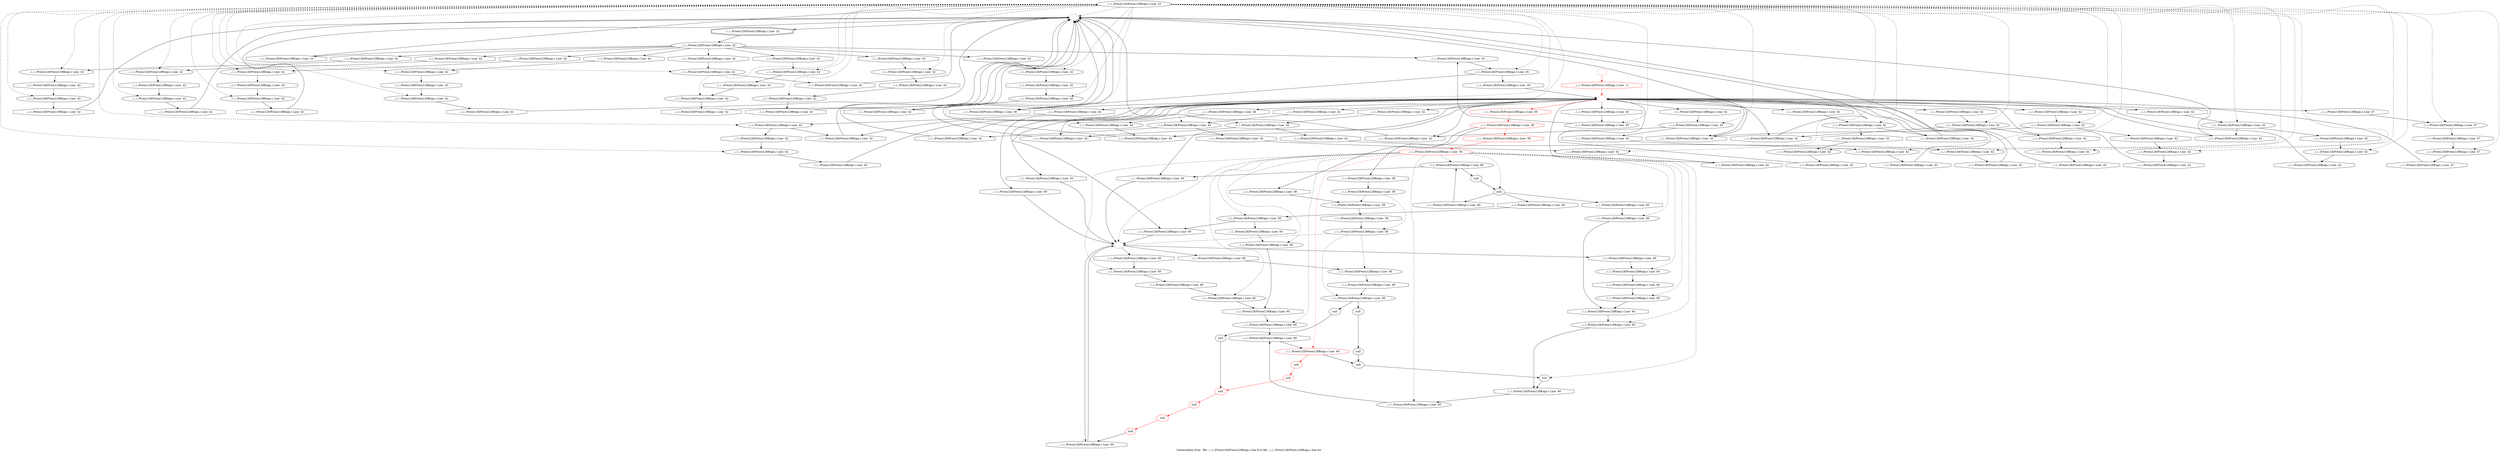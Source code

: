 digraph "Vulnerability from 'file ../../../Preon128/Preon128B/api.c line 8 to file ../../../Preon128/Preon128B/api.c line 64 '  "{
label="Vulnerability from  'file ../../../Preon128/Preon128B/api.c line 8 to file ../../../Preon128/Preon128B/api.c line 64 ' ";
node_2668[shape=ellipse,style=solid,label="../../../Preon128/Preon128B/api.c Line  23"]
node_2665[shape=ellipse,style=dashed,label=""]
"node_2668"->"node_2665" [style=dashed]
node_2726[shape=ellipse,style=solid,label="../../../Preon128/Preon128B/api.c Line  42"]
"node_2668"->"node_2726" [style=dashed]
node_2728[shape=ellipse,style=solid,label="../../../Preon128/Preon128B/api.c Line  42"]
"node_2668"->"node_2728" [style=dashed]
node_2679[shape=ellipse,style=solid,label="../../../Preon128/Preon128B/api.c Line  42"]
"node_2668"->"node_2679" [style=dashed]
node_2730[shape=ellipse,style=solid,label="../../../Preon128/Preon128B/api.c Line  42"]
"node_2668"->"node_2730" [style=dashed]
node_2692[shape=ellipse,style=solid,label="../../../Preon128/Preon128B/api.c Line  42"]
"node_2668"->"node_2692" [style=dashed]
node_2690[shape=ellipse,style=solid,label="../../../Preon128/Preon128B/api.c Line  42"]
"node_2668"->"node_2690" [style=dashed]
node_2735[shape=ellipse,style=solid,label="../../../Preon128/Preon128B/api.c Line  42"]
"node_2668"->"node_2735" [style=dashed]
node_2737[shape=ellipse,style=solid,label="../../../Preon128/Preon128B/api.c Line  42"]
"node_2668"->"node_2737" [style=dashed]
node_2717[shape=ellipse,style=solid,label="../../../Preon128/Preon128B/api.c Line  42"]
"node_2668"->"node_2717" [style=dashed]
node_2739[shape=ellipse,style=solid,label="../../../Preon128/Preon128B/api.c Line  42"]
"node_2668"->"node_2739" [style=dashed]
node_2768[shape=ellipse,style=solid,label="../../../Preon128/Preon128B/api.c Line  47"]
"node_2668"->"node_2768" [style=dashed]
node_2724[shape=ellipse,style=solid,label="../../../Preon128/Preon128B/api.c Line  42"]
"node_2668"->"node_2724" [style=dashed]
node_2741[shape=ellipse,style=solid,label="../../../Preon128/Preon128B/api.c Line  42"]
"node_2668"->"node_2741" [style=dashed]
node_2706[shape=ellipse,style=solid,label="../../../Preon128/Preon128B/api.c Line  42"]
"node_2668"->"node_2706" [style=dashed]
node_2681[shape=ellipse,style=solid,label="../../../Preon128/Preon128B/api.c Line  42"]
"node_2668"->"node_2681" [style=dashed]
node_2713[shape=ellipse,style=solid,label="../../../Preon128/Preon128B/api.c Line  42"]
"node_2668"->"node_2713" [style=dashed]
node_2766[shape=ellipse,style=solid,label="../../../Preon128/Preon128B/api.c Line  47"]
"node_2668"->"node_2766" [style=dashed]
node_2683[shape=ellipse,style=solid,label="../../../Preon128/Preon128B/api.c Line  42"]
"node_2668"->"node_2683" [style=dashed]
node_2708[shape=ellipse,style=solid,label="../../../Preon128/Preon128B/api.c Line  42"]
"node_2668"->"node_2708" [style=dashed]
node_2694[shape=ellipse,style=solid,label="../../../Preon128/Preon128B/api.c Line  42"]
"node_2668"->"node_2694" [style=dashed]
node_2715[shape=ellipse,style=solid,label="../../../Preon128/Preon128B/api.c Line  42"]
"node_2668"->"node_2715" [style=dashed]
node_2685[shape=ellipse,style=solid,label="../../../Preon128/Preon128B/api.c Line  42"]
"node_2668"->"node_2685" [style=dashed]
node_2696[shape=ellipse,style=solid,label="../../../Preon128/Preon128B/api.c Line  42"]
"node_2668"->"node_2696" [style=dashed]
node_2760[shape=ellipse,style=solid,label="../../../Preon128/Preon128B/api.c Line  45"]
"node_2668"->"node_2760" [style=dashed]
node_2746[shape=ellipse,style=solid,label="../../../Preon128/Preon128B/api.c Line  42"]
"node_2668"->"node_2746" [style=dashed]
node_2748[shape=ellipse,style=solid,label="../../../Preon128/Preon128B/api.c Line  42"]
"node_2668"->"node_2748" [style=dashed]
node_2674[shape=ellipse,style=solid,label="../../../Preon128/Preon128B/api.c Line  42"]
"node_2668"->"node_2674" [style=dashed]
node_2750[shape=ellipse,style=solid,label="../../../Preon128/Preon128B/api.c Line  42"]
"node_2668"->"node_2750" [style=dashed]
node_2672[shape=ellipse,style=solid,label="../../../Preon128/Preon128B/api.c Line  42"]
"node_2668"->"node_2672" [style=dashed]
node_2752[shape=ellipse,style=solid,label="../../../Preon128/Preon128B/api.c Line  42"]
"node_2668"->"node_2752" [style=dashed]
node_2719[shape=ellipse,style=solid,label="../../../Preon128/Preon128B/api.c Line  42"]
"node_2668"->"node_2719" [style=dashed]
node_2701[shape=ellipse,style=solid,label="../../../Preon128/Preon128B/api.c Line  42"]
"node_2668"->"node_2701" [style=dashed]
node_2670[shape=ellipse,style=solid,label="../../../Preon128/Preon128B/api.c Line  42"]
"node_2668"->"node_2670" [style=dashed]
node_2703[shape=ellipse,style=solid,label="../../../Preon128/Preon128B/api.c Line  42"]
"node_2668"->"node_2703" [style=dashed]
node_2757[shape=ellipse,style=solid,label="../../../Preon128/Preon128B/api.c Line  44"]
"node_2668"->"node_2757" [style=dashed]
node_2762[shape=ellipse,style=solid,label="../../../Preon128/Preon128B/api.c Line  45"]
"node_2668"->"node_2762" [style=dashed]
node_2667[shape=doubleoctagon,style=solid,label="../../../Preon128/Preon128B/api.c Line  22"]
node_2666[shape=ellipse,style=solid,label="../../../Preon128/Preon128B/api.c Line  22"]
"node_2667"->"node_2666"
node_2702[shape=octagon,style=solid,label="../../../Preon128/Preon128B/api.c Line  42"]
"node_2666"->"node_2702"
node_2680[shape=octagon,style=solid,label="../../../Preon128/Preon128B/api.c Line  42"]
"node_2666"->"node_2680"
node_2736[shape=octagon,style=solid,label="../../../Preon128/Preon128B/api.c Line  42"]
"node_2666"->"node_2736"
node_2714[shape=octagon,style=solid,label="../../../Preon128/Preon128B/api.c Line  42"]
"node_2666"->"node_2714"
node_2725[shape=octagon,style=solid,label="../../../Preon128/Preon128B/api.c Line  42"]
"node_2666"->"node_2725"
node_2669[shape=octagon,style=solid,label="../../../Preon128/Preon128B/api.c Line  23"]
"node_2666"->"node_2669"
node_2747[shape=octagon,style=solid,label="../../../Preon128/Preon128B/api.c Line  42"]
"node_2666"->"node_2747"
node_2691[shape=octagon,style=solid,label="../../../Preon128/Preon128B/api.c Line  42"]
"node_2666"->"node_2691"
node_2671[shape=octagon,style=solid,label="../../../Preon128/Preon128B/api.c Line  42"]
"node_2666"->"node_2671"
node_2763[shape=octagon,style=solid,label="../../../Preon128/Preon128B/api.c Line  45"]
"node_2666"->"node_2763"
"node_2665"->"node_2667"
node_2664[shape=octagon,style=solid,label="../../../Preon128/Preon128B/api.c Line  11", color=red]
node_2663[shape=ellipse,style=dashed,label="", color=red]
"node_2664"->"node_2663" [color=red]
node_2729[shape=octagon,style=solid,label="../../../Preon128/Preon128B/api.c Line  42"]
"node_2663"->"node_2729"
node_2699[shape=octagon,style=solid,label="../../../Preon128/Preon128B/api.c Line  42"]
"node_2663"->"node_2699"
node_2733[shape=octagon,style=solid,label="../../../Preon128/Preon128B/api.c Line  42"]
"node_2663"->"node_2733"
node_2740[shape=octagon,style=solid,label="../../../Preon128/Preon128B/api.c Line  42"]
"node_2663"->"node_2740"
node_2800[shape=octagon,style=solid,label="../../../Preon128/Preon128B/api.c Line  60"]
"node_2663"->"node_2800"
node_2718[shape=octagon,style=solid,label="../../../Preon128/Preon128B/api.c Line  42"]
"node_2663"->"node_2718"
node_2771[shape=octagon,style=solid,label="../../../Preon128/Preon128B/api.c Line  56", color=red]
"node_2663"->"node_2771" [color=red]
node_2688[shape=octagon,style=solid,label="../../../Preon128/Preon128B/api.c Line  42"]
"node_2663"->"node_2688"
node_2722[shape=octagon,style=solid,label="../../../Preon128/Preon128B/api.c Line  42"]
"node_2663"->"node_2722"
node_2707[shape=octagon,style=solid,label="../../../Preon128/Preon128B/api.c Line  42"]
"node_2663"->"node_2707"
node_2758[shape=octagon,style=solid,label="../../../Preon128/Preon128B/api.c Line  44"]
"node_2663"->"node_2758"
node_2759[shape=octagon,style=solid,label="../../../Preon128/Preon128B/api.c Line  44"]
"node_2663"->"node_2759"
node_2767[shape=octagon,style=solid,label="../../../Preon128/Preon128B/api.c Line  47"]
"node_2663"->"node_2767"
node_2711[shape=octagon,style=solid,label="../../../Preon128/Preon128B/api.c Line  42"]
"node_2663"->"node_2711"
node_2677[shape=octagon,style=solid,label="../../../Preon128/Preon128B/api.c Line  42"]
"node_2663"->"node_2677"
node_2779[shape=octagon,style=solid,label="../../../Preon128/Preon128B/api.c Line  60"]
"node_2663"->"node_2779"
node_2695[shape=octagon,style=solid,label="../../../Preon128/Preon128B/api.c Line  42"]
"node_2663"->"node_2695"
node_2817[shape=octagon,style=solid,label="../../../Preon128/Preon128B/api.c Line  60"]
"node_2663"->"node_2817"
node_2765[shape=octagon,style=solid,label="../../../Preon128/Preon128B/api.c Line  46"]
"node_2663"->"node_2765"
node_2826[shape=octagon,style=solid,label="../../../Preon128/Preon128B/api.c Line  62"]
"node_2663"->"node_2826"
node_2744[shape=octagon,style=solid,label="../../../Preon128/Preon128B/api.c Line  42"]
"node_2663"->"node_2744"
node_2761[shape=octagon,style=solid,label="../../../Preon128/Preon128B/api.c Line  45"]
"node_2663"->"node_2761"
node_2673[shape=octagon,style=solid,label="../../../Preon128/Preon128B/api.c Line  42"]
"node_2663"->"node_2673"
node_2751[shape=octagon,style=solid,label="../../../Preon128/Preon128B/api.c Line  42"]
"node_2663"->"node_2751"
node_2755[shape=octagon,style=solid,label="../../../Preon128/Preon128B/api.c Line  42"]
"node_2663"->"node_2755"
node_2684[shape=octagon,style=solid,label="../../../Preon128/Preon128B/api.c Line  42"]
"node_2663"->"node_2684"
node_2662[shape=ellipse,style=dashed,label="", color=red]
"node_2662"->"node_2664" [color=red]
node_2734[shape=octagon,style=solid,label="../../../Preon128/Preon128B/api.c Line  42"]
"node_2726"->"node_2734"
node_2727[shape=octagon,style=solid,label="../../../Preon128/Preon128B/api.c Line  42"]
"node_2727"->"node_2726"
"node_2702"->"node_2701"
node_2823[shape=octagon,style=solid,label="null", color=red]
node_2822[shape=ellipse,style=solid,label="null", color=red]
"node_2823"->"node_2822" [color=red]
node_2824[shape=ellipse,style=solid,label="null", color=red]
node_2827[shape=octagon,style=solid,label="../../../Preon128/Preon128B/api.c Line  64"]
"node_2824"->"node_2827"
node_2825[shape=octagon,style=solid,label="null", color=red]
"node_2825"->"node_2824" [color=red]
node_2772[shape=ellipse,style=solid,label="../../../Preon128/Preon128B/api.c Line  58"]
node_2776[shape=ellipse,style=solid,label="../../../Preon128/Preon128B/api.c Line  58"]
"node_2772"->"node_2776" [style=dashed]
node_2774[shape=ellipse,style=solid,label="../../../Preon128/Preon128B/api.c Line  58"]
"node_2772"->"node_2774" [style=dashed]
node_2773[shape=octagon,style=solid,label="../../../Preon128/Preon128B/api.c Line  58"]
"node_2773"->"node_2772"
node_2784[shape=ellipse,style=solid,label="null"]
"node_2784"->"node_2823"
node_2785[shape=octagon,style=solid,label="null"]
"node_2785"->"node_2784"
node_2731[shape=octagon,style=solid,label="../../../Preon128/Preon128B/api.c Line  42"]
"node_2728"->"node_2731"
"node_2728"->"node_2733"
"node_2729"->"node_2728"
"node_2699"->"node_2665"
node_2682[shape=octagon,style=solid,label="../../../Preon128/Preon128B/api.c Line  42"]
"node_2679"->"node_2682"
node_2712[shape=octagon,style=solid,label="../../../Preon128/Preon128B/api.c Line  42"]
"node_2712"->"node_2665"
node_2778[shape=ellipse,style=dashed,label=""]
"node_2776"->"node_2778" [style=dashed]
node_2782[shape=ellipse,style=solid,label="../../../Preon128/Preon128B/api.c Line  60"]
"node_2776"->"node_2782" [style=dashed]
node_2780[shape=ellipse,style=solid,label="../../../Preon128/Preon128B/api.c Line  60"]
"node_2776"->"node_2780" [style=dashed]
node_2777[shape=octagon,style=solid,label="../../../Preon128/Preon128B/api.c Line  58"]
"node_2777"->"node_2776"
node_2732[shape=octagon,style=solid,label="../../../Preon128/Preon128B/api.c Line  42"]
"node_2730"->"node_2732"
"node_2731"->"node_2730"
node_2700[shape=octagon,style=solid,label="../../../Preon128/Preon128B/api.c Line  42"]
"node_2692"->"node_2700"
node_2790[shape=ellipse,style=solid,label="null", color=red]
"node_2790"->"node_2823" [color=red]
node_2791[shape=octagon,style=solid,label="null", color=red]
"node_2791"->"node_2790" [color=red]
node_2697[shape=octagon,style=solid,label="../../../Preon128/Preon128B/api.c Line  42"]
"node_2697"->"node_2696"
"node_2732"->"node_2663"
"node_2733"->"node_2665"
node_2687[shape=octagon,style=solid,label="../../../Preon128/Preon128B/api.c Line  42"]
"node_2687"->"node_2663"
"node_2680"->"node_2679"
node_2808[shape=octagon,style=solid,label="../../../Preon128/Preon128B/api.c Line  60"]
node_2807[shape=ellipse,style=solid,label="../../../Preon128/Preon128B/api.c Line  60"]
"node_2808"->"node_2807"
node_2809[shape=ellipse,style=solid,label="../../../Preon128/Preon128B/api.c Line  60"]
node_2793[shape=octagon,style=solid,label="../../../Preon128/Preon128B/api.c Line  60"]
"node_2809"->"node_2793"
node_2810[shape=octagon,style=solid,label="../../../Preon128/Preon128B/api.c Line  60"]
"node_2810"->"node_2809"
node_2693[shape=octagon,style=solid,label="../../../Preon128/Preon128B/api.c Line  42"]
"node_2690"->"node_2693"
"node_2734"->"node_2665"
node_2738[shape=octagon,style=solid,label="../../../Preon128/Preon128B/api.c Line  42"]
"node_2735"->"node_2738"
"node_2736"->"node_2735"
node_2745[shape=octagon,style=solid,label="../../../Preon128/Preon128B/api.c Line  42"]
"node_2737"->"node_2745"
"node_2700"->"node_2665"
"node_2717"->"node_2722"
node_2720[shape=octagon,style=solid,label="../../../Preon128/Preon128B/api.c Line  42"]
"node_2717"->"node_2720"
node_2786[shape=ellipse,style=solid,label="null"]
node_2821[shape=octagon,style=solid,label="null"]
"node_2786"->"node_2821"
node_2787[shape=octagon,style=solid,label="null"]
"node_2787"->"node_2786"
"node_2738"->"node_2737"
node_2742[shape=octagon,style=solid,label="../../../Preon128/Preon128B/api.c Line  42"]
"node_2739"->"node_2742"
"node_2739"->"node_2744"
"node_2714"->"node_2713"
node_2705[shape=octagon,style=solid,label="../../../Preon128/Preon128B/api.c Line  47"]
"node_2768"->"node_2705"
node_2769[shape=octagon,style=solid,label="../../../Preon128/Preon128B/api.c Line  47"]
"node_2769"->"node_2768"
node_2709[shape=octagon,style=solid,label="../../../Preon128/Preon128B/api.c Line  42"]
"node_2709"->"node_2708"
"node_2724"->"node_2727"
"node_2725"->"node_2724"
"node_2740"->"node_2739"
node_2743[shape=octagon,style=solid,label="../../../Preon128/Preon128B/api.c Line  42"]
"node_2741"->"node_2743"
"node_2800"->"node_2778"
node_2801[shape=ellipse,style=solid,label="../../../Preon128/Preon128B/api.c Line  60"]
"node_2801"->"node_2800"
node_2804[shape=octagon,style=solid,label="null"]
"node_2801"->"node_2804"
node_2792[shape=ellipse,style=solid,label="../../../Preon128/Preon128B/api.c Line  60", color=red]
"node_2792"->"node_2791" [color=red]
"node_2792"->"node_2821"
"node_2793"->"node_2792"
"node_2706"->"node_2709"
"node_2706"->"node_2711"
node_2686[shape=octagon,style=solid,label="../../../Preon128/Preon128B/api.c Line  42"]
"node_2686"->"node_2685"
node_2820[shape=ellipse,style=solid,label="null"]
"node_2820"->"node_2810"
"node_2821"->"node_2820"
"node_2822"->"node_2825" [color=red]
"node_2718"->"node_2717"
node_2689[shape=octagon,style=solid,label="../../../Preon128/Preon128B/api.c Line  42"]
"node_2681"->"node_2689"
node_2798[shape=ellipse,style=solid,label="../../../Preon128/Preon128B/api.c Line  60"]
node_2797[shape=octagon,style=solid,label="../../../Preon128/Preon128B/api.c Line  60"]
"node_2798"->"node_2797"
node_2799[shape=octagon,style=solid,label="../../../Preon128/Preon128B/api.c Line  60"]
"node_2799"->"node_2798"
node_2770[shape=ellipse,style=solid,label="../../../Preon128/Preon128B/api.c Line  56", color=red]
"node_2770"->"node_2773"
node_2775[shape=octagon,style=solid,label="../../../Preon128/Preon128B/api.c Line  58"]
"node_2770"->"node_2775"
node_2789[shape=octagon,style=solid,label="../../../Preon128/Preon128B/api.c Line  58", color=red]
"node_2770"->"node_2789" [color=red]
"node_2771"->"node_2770" [color=red]
"node_2688"->"node_2665"
"node_2689"->"node_2665"
"node_2722"->"node_2665"
node_2794[shape=ellipse,style=solid,label="../../../Preon128/Preon128B/api.c Line  60"]
"node_2794"->"node_2793"
node_2795[shape=octagon,style=solid,label="../../../Preon128/Preon128B/api.c Line  60"]
"node_2795"->"node_2794"
"node_2742"->"node_2741"
"node_2743"->"node_2663"
"node_2682"->"node_2681"
node_2716[shape=octagon,style=solid,label="../../../Preon128/Preon128B/api.c Line  42"]
"node_2713"->"node_2716"
node_2721[shape=octagon,style=solid,label="../../../Preon128/Preon128B/api.c Line  42"]
"node_2721"->"node_2663"
node_2704[shape=octagon,style=solid,label="../../../Preon128/Preon128B/api.c Line  42"]
"node_2704"->"node_2703"
"node_2707"->"node_2706"
"node_2758"->"node_2757"
"node_2759"->"node_2665"
node_2811[shape=ellipse,style=solid,label="../../../Preon128/Preon128B/api.c Line  60"]
"node_2811"->"node_2810"
node_2812[shape=octagon,style=solid,label="../../../Preon128/Preon128B/api.c Line  60"]
"node_2812"->"node_2811"
node_2813[shape=ellipse,style=solid,label="../../../Preon128/Preon128B/api.c Line  60"]
"node_2813"->"node_2812"
"node_2693"->"node_2692"
"node_2766"->"node_2769"
"node_2767"->"node_2766"
node_2676[shape=octagon,style=solid,label="../../../Preon128/Preon128B/api.c Line  42"]
"node_2676"->"node_2663"
"node_2720"->"node_2719"
"node_2683"->"node_2686"
"node_2683"->"node_2688"
"node_2711"->"node_2665"
node_2710[shape=octagon,style=solid,label="../../../Preon128/Preon128B/api.c Line  42"]
"node_2708"->"node_2710"
"node_2677"->"node_2665"
"node_2694"->"node_2699"
"node_2694"->"node_2697"
node_2698[shape=octagon,style=solid,label="../../../Preon128/Preon128B/api.c Line  42"]
"node_2698"->"node_2663"
node_2814[shape=octagon,style=solid,label="../../../Preon128/Preon128B/api.c Line  60"]
"node_2814"->"node_2813"
node_2815[shape=ellipse,style=solid,label="../../../Preon128/Preon128B/api.c Line  60"]
"node_2815"->"node_2814"
node_2816[shape=octagon,style=solid,label="../../../Preon128/Preon128B/api.c Line  60"]
"node_2816"->"node_2815"
"node_2778"->"node_2799"
"node_2778"->"node_2816"
"node_2778"->"node_2827"
node_2781[shape=octagon,style=solid,label="../../../Preon128/Preon128B/api.c Line  60"]
"node_2778"->"node_2781"
"node_2779"->"node_2778"
node_2723[shape=octagon,style=solid,label="../../../Preon128/Preon128B/api.c Line  42"]
"node_2715"->"node_2723"
"node_2669"->"node_2668"
"node_2685"->"node_2687"
"node_2695"->"node_2694"
"node_2696"->"node_2698"
"node_2817"->"node_2778"
node_2818[shape=ellipse,style=solid,label="../../../Preon128/Preon128B/api.c Line  60"]
"node_2818"->"node_2812"
node_2819[shape=octagon,style=solid,label="../../../Preon128/Preon128B/api.c Line  60"]
"node_2819"->"node_2818"
node_2764[shape=octagon,style=solid,label="../../../Preon128/Preon128B/api.c Line  45"]
"node_2764"->"node_2663"
"node_2765"->"node_2665"
"node_2723"->"node_2665"
node_2675[shape=octagon,style=solid,label="../../../Preon128/Preon128B/api.c Line  42"]
"node_2675"->"node_2674"
"node_2716"->"node_2715"
"node_2826"->"node_2778"
"node_2827"->"node_2778"
"node_2782"->"node_2785"
"node_2782"->"node_2787"
node_2783[shape=octagon,style=solid,label="../../../Preon128/Preon128B/api.c Line  60"]
"node_2783"->"node_2782"
"node_2744"->"node_2665"
"node_2745"->"node_2665"
"node_2774"->"node_2777"
"node_2775"->"node_2774"
"node_2760"->"node_2763"
"node_2761"->"node_2760"
node_2749[shape=octagon,style=solid,label="../../../Preon128/Preon128B/api.c Line  42"]
"node_2746"->"node_2749"
"node_2747"->"node_2746"
node_2756[shape=octagon,style=solid,label="../../../Preon128/Preon128B/api.c Line  42"]
"node_2748"->"node_2756"
"node_2749"->"node_2748"
"node_2674"->"node_2676"
"node_2673"->"node_2672"
node_2678[shape=octagon,style=solid,label="../../../Preon128/Preon128B/api.c Line  42"]
"node_2678"->"node_2665"
node_2805[shape=ellipse,style=solid,label="../../../Preon128/Preon128B/api.c Line  60"]
"node_2805"->"node_2795"
node_2806[shape=octagon,style=solid,label="../../../Preon128/Preon128B/api.c Line  60"]
"node_2806"->"node_2805"
"node_2807"->"node_2817"
"node_2807"->"node_2806"
node_2753[shape=octagon,style=solid,label="../../../Preon128/Preon128B/api.c Line  42"]
"node_2750"->"node_2753"
"node_2750"->"node_2755"
"node_2751"->"node_2750"
"node_2710"->"node_2663"
node_2796[shape=ellipse,style=solid,label="../../../Preon128/Preon128B/api.c Line  60"]
"node_2796"->"node_2795"
"node_2797"->"node_2796"
"node_2672"->"node_2677"
"node_2672"->"node_2675"
"node_2705"->"node_2663"
node_2802[shape=octagon,style=solid,label="../../../Preon128/Preon128B/api.c Line  60"]
"node_2802"->"node_2801"
node_2803[shape=ellipse,style=solid,label="null"]
"node_2803"->"node_2808"
"node_2803"->"node_2819"
"node_2803"->"node_2802"
"node_2804"->"node_2803"
node_2754[shape=octagon,style=solid,label="../../../Preon128/Preon128B/api.c Line  42"]
"node_2752"->"node_2754"
"node_2753"->"node_2752"
"node_2691"->"node_2690"
"node_2780"->"node_2783"
"node_2781"->"node_2780"
"node_2671"->"node_2670"
"node_2719"->"node_2721"
"node_2701"->"node_2704"
"node_2754"->"node_2663"
"node_2755"->"node_2665"
"node_2670"->"node_2678"
"node_2703"->"node_2712"
"node_2756"->"node_2665"
"node_2757"->"node_2759"
"node_2684"->"node_2683"
"node_2762"->"node_2764"
"node_2762"->"node_2765"
"node_2763"->"node_2762"
node_2788[shape=ellipse,style=solid,label="../../../Preon128/Preon128B/api.c Line  58", color=red]
"node_2788"->"node_2809" [style=dashed]
"node_2788"->"node_2801" [style=dashed]
"node_2788"->"node_2792" [color=red, style=dashed]
"node_2788"->"node_2820" [style=dashed]
"node_2788"->"node_2798" [style=dashed]
"node_2788"->"node_2794" [style=dashed]
"node_2788"->"node_2811" [style=dashed]
"node_2788"->"node_2813" [style=dashed]
"node_2788"->"node_2815" [style=dashed]
"node_2788"->"node_2778" [style=dashed]
"node_2788"->"node_2818" [style=dashed]
"node_2788"->"node_2805" [style=dashed]
"node_2788"->"node_2807" [style=dashed]
"node_2788"->"node_2796" [style=dashed]
"node_2788"->"node_2803" [style=dashed]
"node_2789"->"node_2788" [color=red]
}

